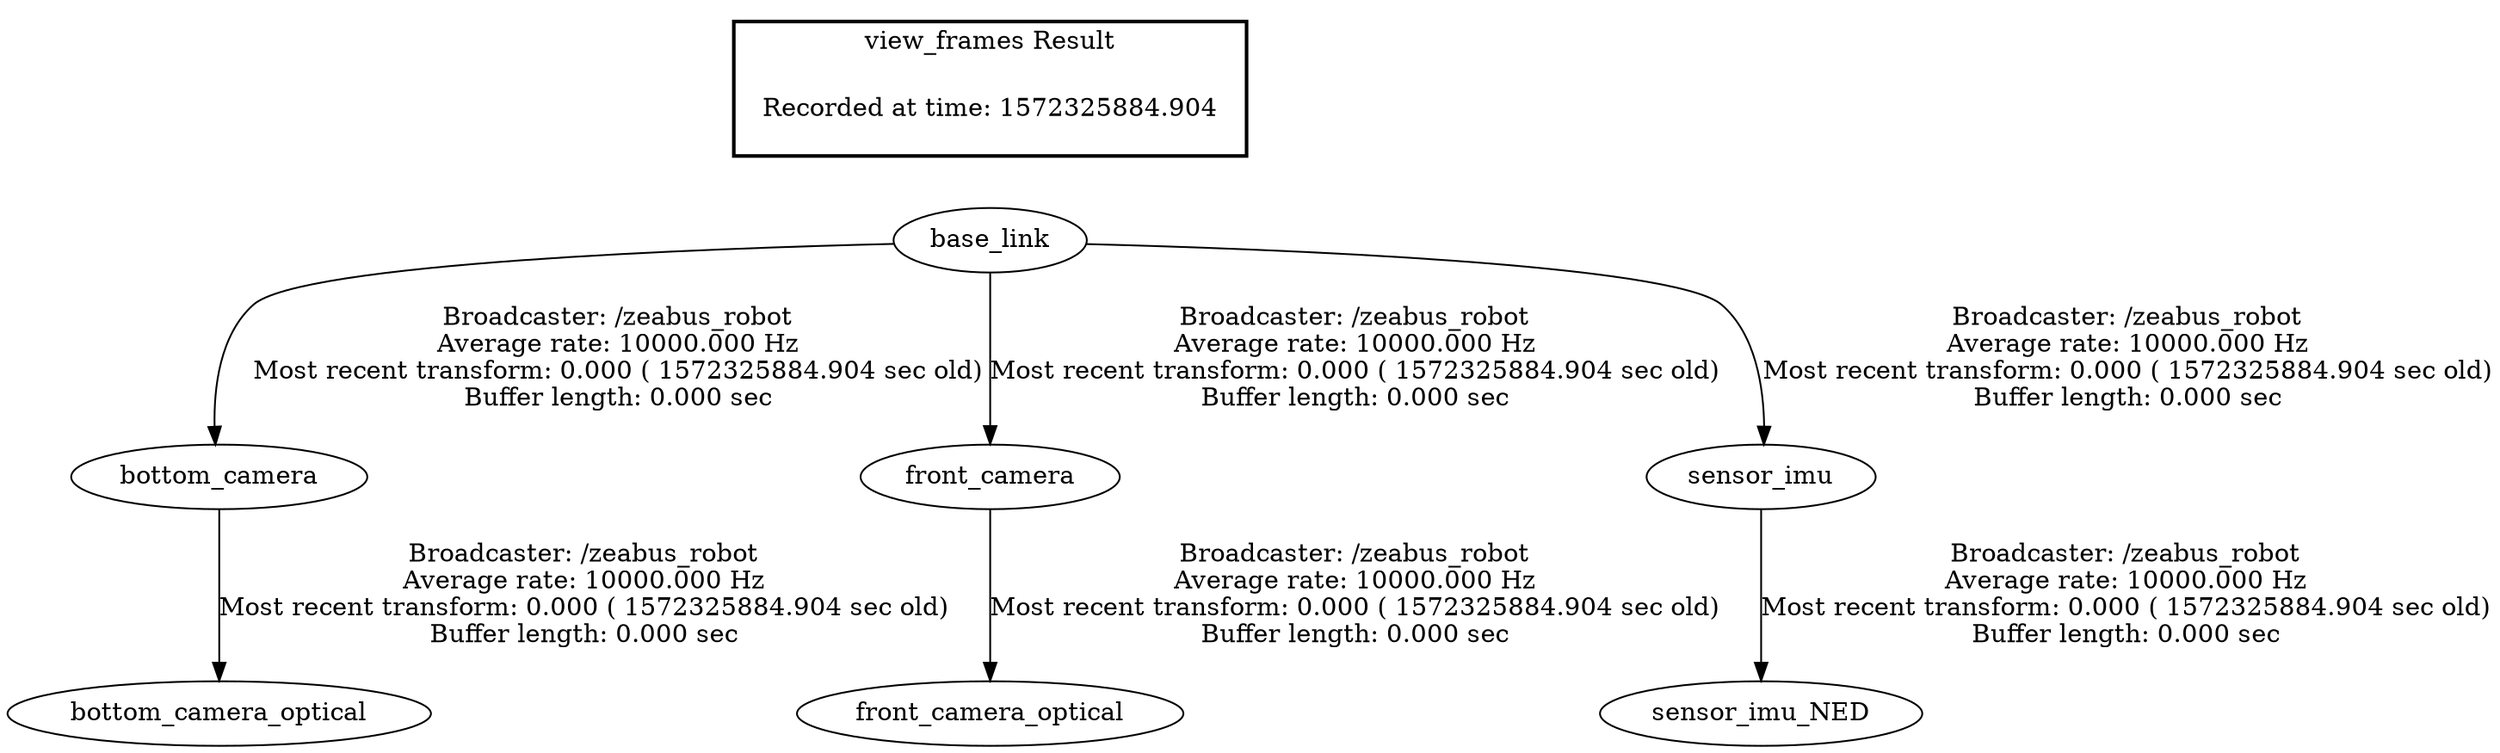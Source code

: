 digraph G {
"base_link" -> "bottom_camera"[label="Broadcaster: /zeabus_robot\nAverage rate: 10000.000 Hz\nMost recent transform: 0.000 ( 1572325884.904 sec old)\nBuffer length: 0.000 sec\n"];
"base_link" -> "front_camera"[label="Broadcaster: /zeabus_robot\nAverage rate: 10000.000 Hz\nMost recent transform: 0.000 ( 1572325884.904 sec old)\nBuffer length: 0.000 sec\n"];
"base_link" -> "sensor_imu"[label="Broadcaster: /zeabus_robot\nAverage rate: 10000.000 Hz\nMost recent transform: 0.000 ( 1572325884.904 sec old)\nBuffer length: 0.000 sec\n"];
"bottom_camera" -> "bottom_camera_optical"[label="Broadcaster: /zeabus_robot\nAverage rate: 10000.000 Hz\nMost recent transform: 0.000 ( 1572325884.904 sec old)\nBuffer length: 0.000 sec\n"];
"front_camera" -> "front_camera_optical"[label="Broadcaster: /zeabus_robot\nAverage rate: 10000.000 Hz\nMost recent transform: 0.000 ( 1572325884.904 sec old)\nBuffer length: 0.000 sec\n"];
"sensor_imu" -> "sensor_imu_NED"[label="Broadcaster: /zeabus_robot\nAverage rate: 10000.000 Hz\nMost recent transform: 0.000 ( 1572325884.904 sec old)\nBuffer length: 0.000 sec\n"];
edge [style=invis];
 subgraph cluster_legend { style=bold; color=black; label ="view_frames Result";
"Recorded at time: 1572325884.904"[ shape=plaintext ] ;
 }->"base_link";
}